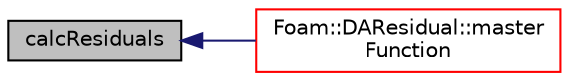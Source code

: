 digraph "calcResiduals"
{
  bgcolor="transparent";
  edge [fontname="Helvetica",fontsize="10",labelfontname="Helvetica",labelfontsize="10"];
  node [fontname="Helvetica",fontsize="10",shape=record];
  rankdir="LR";
  Node34 [label="calcResiduals",height=0.2,width=0.4,color="black", fillcolor="grey75", style="filled", fontcolor="black"];
  Node34 -> Node35 [dir="back",color="midnightblue",fontsize="10",style="solid",fontname="Helvetica"];
  Node35 [label="Foam::DAResidual::master\lFunction",height=0.2,width=0.4,color="red",URL="$classFoam_1_1DAResidual.html#a08d199cacb841a03735df4c9280864c1",tooltip="the master function that compute the residual vector given the state and point vectors ..."];
}
